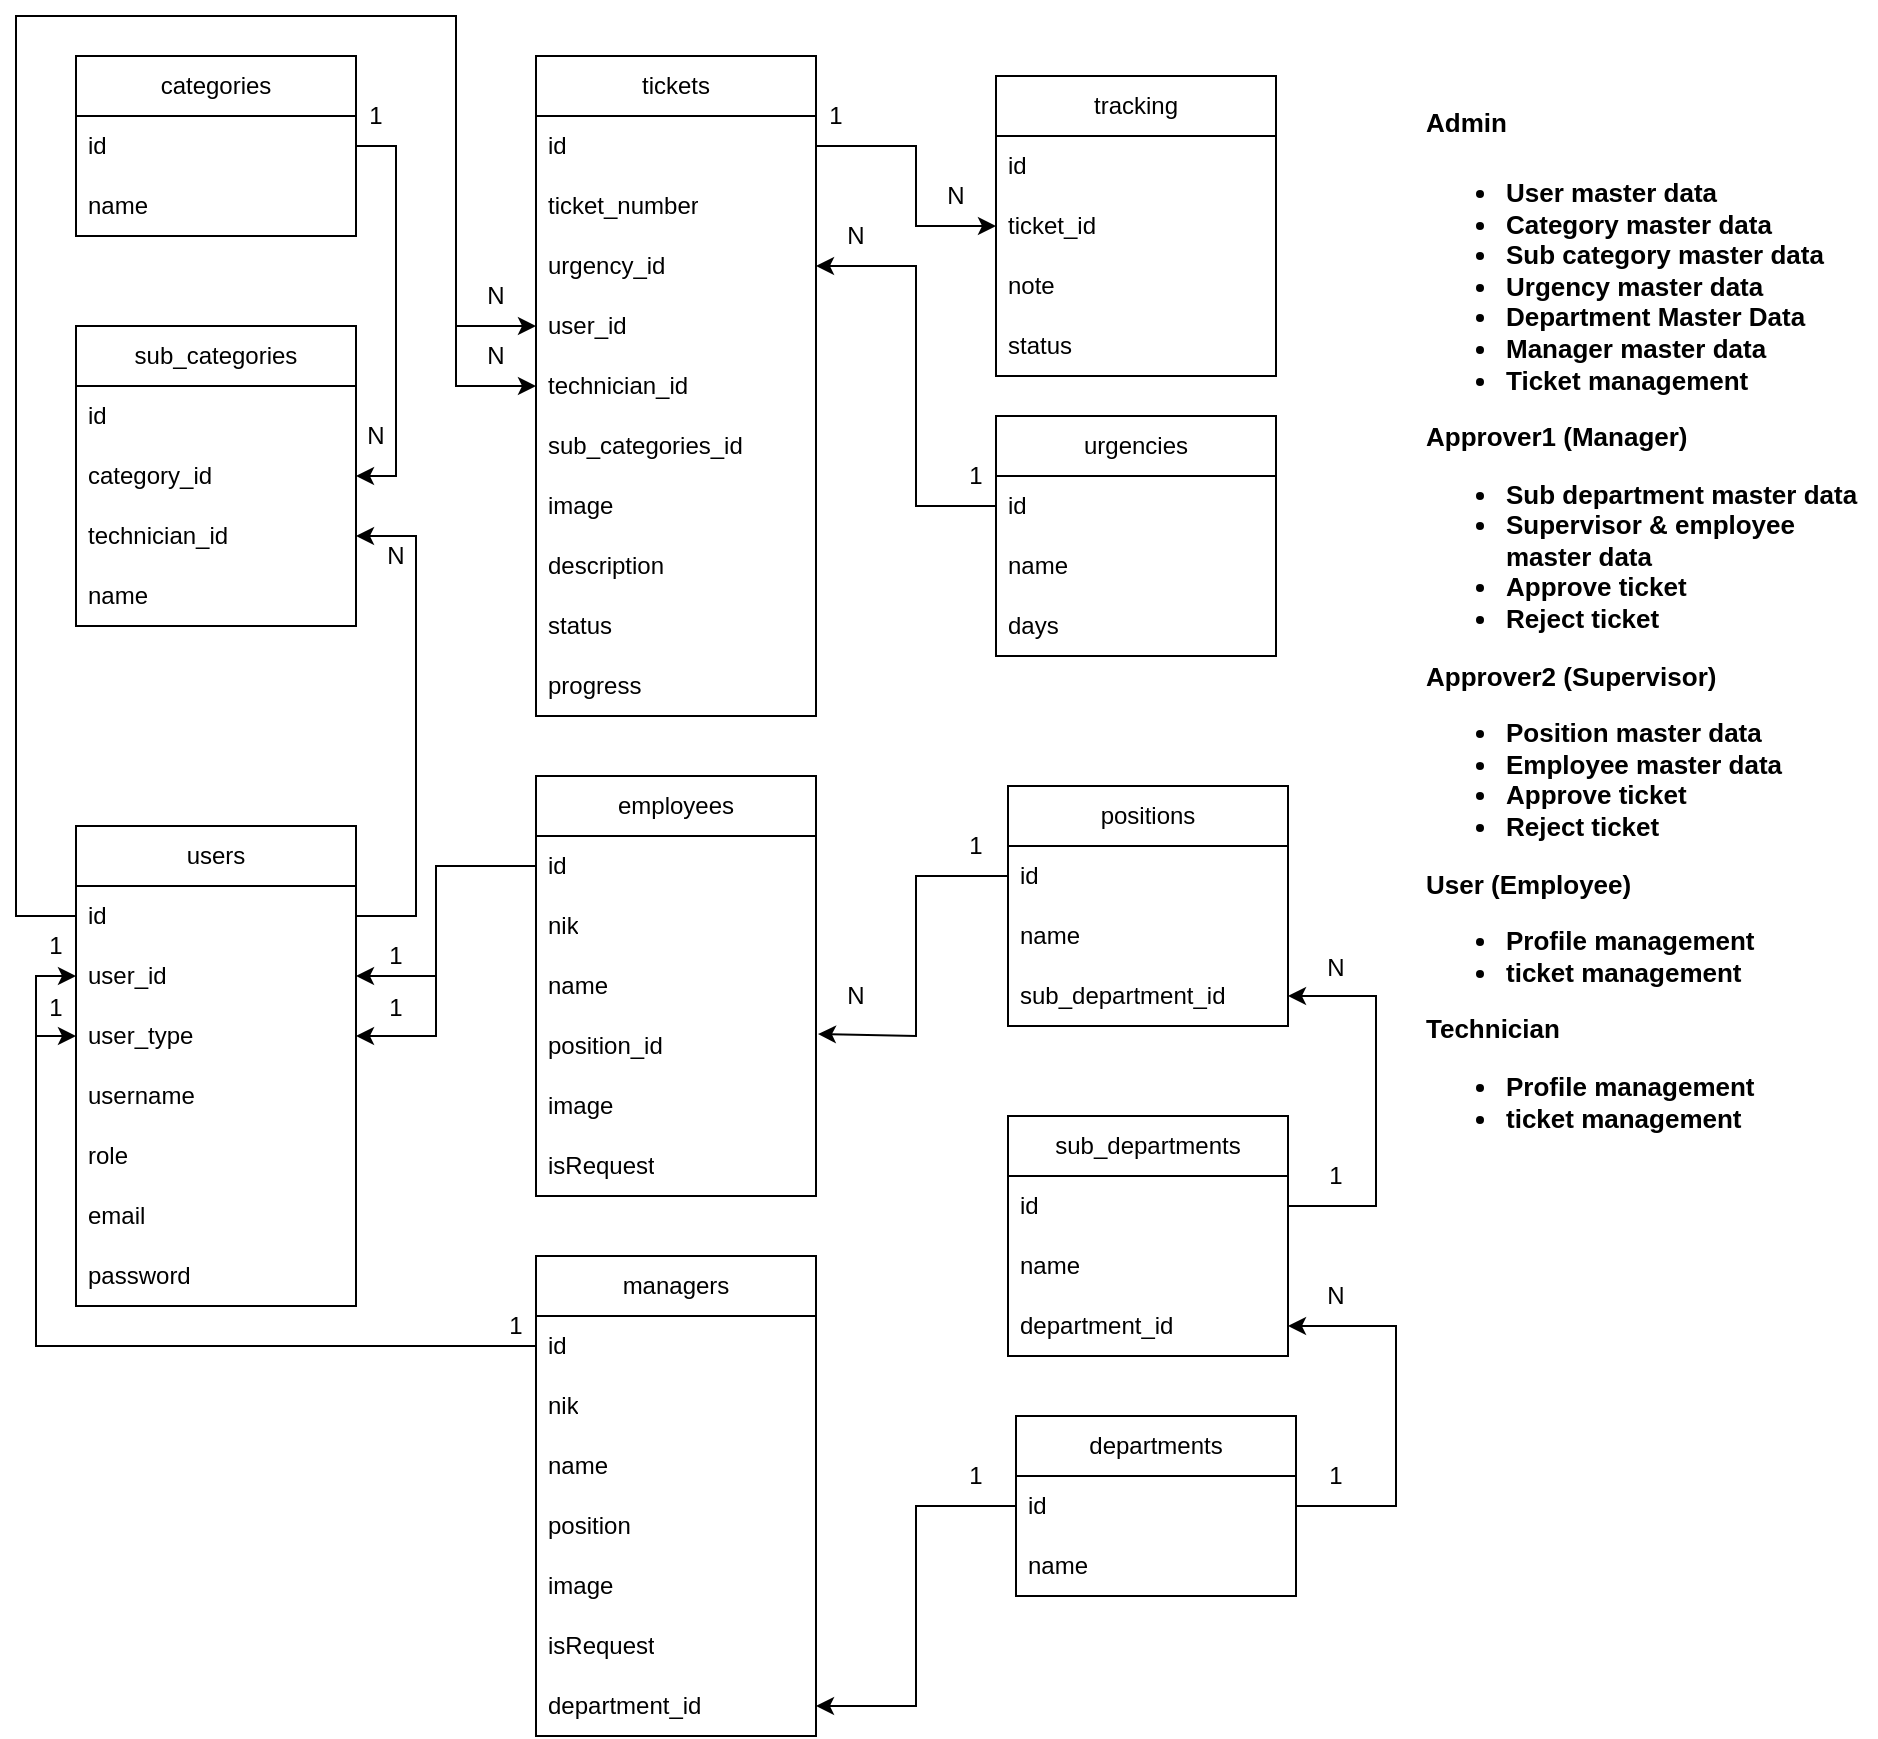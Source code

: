 <mxfile version="20.8.16" type="device"><diagram name="Page-1" id="0EuA_HHqCVJTJ_xs9rzS"><mxGraphModel dx="1036" dy="1723" grid="1" gridSize="10" guides="1" tooltips="1" connect="1" arrows="1" fold="1" page="1" pageScale="1" pageWidth="850" pageHeight="1100" math="0" shadow="0"><root><mxCell id="0"/><mxCell id="1" parent="0"/><mxCell id="qsexXVoCJ8P-9sN_48wS-1" value="users" style="swimlane;fontStyle=0;childLayout=stackLayout;horizontal=1;startSize=30;horizontalStack=0;resizeParent=1;resizeParentMax=0;resizeLast=0;collapsible=1;marginBottom=0;whiteSpace=wrap;html=1;" parent="1" vertex="1"><mxGeometry x="60" y="175" width="140" height="240" as="geometry"/></mxCell><mxCell id="qsexXVoCJ8P-9sN_48wS-2" value="id" style="text;strokeColor=none;fillColor=none;align=left;verticalAlign=middle;spacingLeft=4;spacingRight=4;overflow=hidden;points=[[0,0.5],[1,0.5]];portConstraint=eastwest;rotatable=0;whiteSpace=wrap;html=1;" parent="qsexXVoCJ8P-9sN_48wS-1" vertex="1"><mxGeometry y="30" width="140" height="30" as="geometry"/></mxCell><mxCell id="qsexXVoCJ8P-9sN_48wS-28" value="user_id" style="text;strokeColor=none;fillColor=none;align=left;verticalAlign=middle;spacingLeft=4;spacingRight=4;overflow=hidden;points=[[0,0.5],[1,0.5]];portConstraint=eastwest;rotatable=0;whiteSpace=wrap;html=1;" parent="qsexXVoCJ8P-9sN_48wS-1" vertex="1"><mxGeometry y="60" width="140" height="30" as="geometry"/></mxCell><mxCell id="W1S1gj_elr8ZswR3J34Q-18" value="user_type" style="text;strokeColor=none;fillColor=none;align=left;verticalAlign=middle;spacingLeft=4;spacingRight=4;overflow=hidden;points=[[0,0.5],[1,0.5]];portConstraint=eastwest;rotatable=0;whiteSpace=wrap;html=1;" parent="qsexXVoCJ8P-9sN_48wS-1" vertex="1"><mxGeometry y="90" width="140" height="30" as="geometry"/></mxCell><mxCell id="qsexXVoCJ8P-9sN_48wS-3" value="username" style="text;strokeColor=none;fillColor=none;align=left;verticalAlign=middle;spacingLeft=4;spacingRight=4;overflow=hidden;points=[[0,0.5],[1,0.5]];portConstraint=eastwest;rotatable=0;whiteSpace=wrap;html=1;" parent="qsexXVoCJ8P-9sN_48wS-1" vertex="1"><mxGeometry y="120" width="140" height="30" as="geometry"/></mxCell><mxCell id="LTJpfQezgxCZttNzm3SI-2" value="role" style="text;strokeColor=none;fillColor=none;align=left;verticalAlign=middle;spacingLeft=4;spacingRight=4;overflow=hidden;points=[[0,0.5],[1,0.5]];portConstraint=eastwest;rotatable=0;whiteSpace=wrap;html=1;" parent="qsexXVoCJ8P-9sN_48wS-1" vertex="1"><mxGeometry y="150" width="140" height="30" as="geometry"/></mxCell><mxCell id="qsexXVoCJ8P-9sN_48wS-4" value="email" style="text;strokeColor=none;fillColor=none;align=left;verticalAlign=middle;spacingLeft=4;spacingRight=4;overflow=hidden;points=[[0,0.5],[1,0.5]];portConstraint=eastwest;rotatable=0;whiteSpace=wrap;html=1;" parent="qsexXVoCJ8P-9sN_48wS-1" vertex="1"><mxGeometry y="180" width="140" height="30" as="geometry"/></mxCell><mxCell id="qsexXVoCJ8P-9sN_48wS-5" value="password" style="text;strokeColor=none;fillColor=none;align=left;verticalAlign=middle;spacingLeft=4;spacingRight=4;overflow=hidden;points=[[0,0.5],[1,0.5]];portConstraint=eastwest;rotatable=0;whiteSpace=wrap;html=1;" parent="qsexXVoCJ8P-9sN_48wS-1" vertex="1"><mxGeometry y="210" width="140" height="30" as="geometry"/></mxCell><mxCell id="qsexXVoCJ8P-9sN_48wS-7" value="employees" style="swimlane;fontStyle=0;childLayout=stackLayout;horizontal=1;startSize=30;horizontalStack=0;resizeParent=1;resizeParentMax=0;resizeLast=0;collapsible=1;marginBottom=0;whiteSpace=wrap;html=1;" parent="1" vertex="1"><mxGeometry x="290" y="150" width="140" height="210" as="geometry"/></mxCell><mxCell id="qsexXVoCJ8P-9sN_48wS-8" value="id" style="text;strokeColor=none;fillColor=none;align=left;verticalAlign=middle;spacingLeft=4;spacingRight=4;overflow=hidden;points=[[0,0.5],[1,0.5]];portConstraint=eastwest;rotatable=0;whiteSpace=wrap;html=1;" parent="qsexXVoCJ8P-9sN_48wS-7" vertex="1"><mxGeometry y="30" width="140" height="30" as="geometry"/></mxCell><mxCell id="qsexXVoCJ8P-9sN_48wS-9" value="nik" style="text;strokeColor=none;fillColor=none;align=left;verticalAlign=middle;spacingLeft=4;spacingRight=4;overflow=hidden;points=[[0,0.5],[1,0.5]];portConstraint=eastwest;rotatable=0;whiteSpace=wrap;html=1;" parent="qsexXVoCJ8P-9sN_48wS-7" vertex="1"><mxGeometry y="60" width="140" height="30" as="geometry"/></mxCell><mxCell id="qsexXVoCJ8P-9sN_48wS-10" value="name" style="text;strokeColor=none;fillColor=none;align=left;verticalAlign=middle;spacingLeft=4;spacingRight=4;overflow=hidden;points=[[0,0.5],[1,0.5]];portConstraint=eastwest;rotatable=0;whiteSpace=wrap;html=1;" parent="qsexXVoCJ8P-9sN_48wS-7" vertex="1"><mxGeometry y="90" width="140" height="30" as="geometry"/></mxCell><mxCell id="qsexXVoCJ8P-9sN_48wS-11" value="position_id" style="text;strokeColor=none;fillColor=none;align=left;verticalAlign=middle;spacingLeft=4;spacingRight=4;overflow=hidden;points=[[0,0.5],[1,0.5]];portConstraint=eastwest;rotatable=0;whiteSpace=wrap;html=1;" parent="qsexXVoCJ8P-9sN_48wS-7" vertex="1"><mxGeometry y="120" width="140" height="30" as="geometry"/></mxCell><mxCell id="W1S1gj_elr8ZswR3J34Q-35" value="image" style="text;strokeColor=none;fillColor=none;align=left;verticalAlign=middle;spacingLeft=4;spacingRight=4;overflow=hidden;points=[[0,0.5],[1,0.5]];portConstraint=eastwest;rotatable=0;whiteSpace=wrap;html=1;" parent="qsexXVoCJ8P-9sN_48wS-7" vertex="1"><mxGeometry y="150" width="140" height="30" as="geometry"/></mxCell><mxCell id="W1S1gj_elr8ZswR3J34Q-36" value="isRequest" style="text;strokeColor=none;fillColor=none;align=left;verticalAlign=middle;spacingLeft=4;spacingRight=4;overflow=hidden;points=[[0,0.5],[1,0.5]];portConstraint=eastwest;rotatable=0;whiteSpace=wrap;html=1;" parent="qsexXVoCJ8P-9sN_48wS-7" vertex="1"><mxGeometry y="180" width="140" height="30" as="geometry"/></mxCell><mxCell id="qsexXVoCJ8P-9sN_48wS-21" value="positions" style="swimlane;fontStyle=0;childLayout=stackLayout;horizontal=1;startSize=30;horizontalStack=0;resizeParent=1;resizeParentMax=0;resizeLast=0;collapsible=1;marginBottom=0;whiteSpace=wrap;html=1;" parent="1" vertex="1"><mxGeometry x="526" y="155" width="140" height="120" as="geometry"/></mxCell><mxCell id="qsexXVoCJ8P-9sN_48wS-22" value="id" style="text;strokeColor=none;fillColor=none;align=left;verticalAlign=middle;spacingLeft=4;spacingRight=4;overflow=hidden;points=[[0,0.5],[1,0.5]];portConstraint=eastwest;rotatable=0;whiteSpace=wrap;html=1;" parent="qsexXVoCJ8P-9sN_48wS-21" vertex="1"><mxGeometry y="30" width="140" height="30" as="geometry"/></mxCell><mxCell id="qsexXVoCJ8P-9sN_48wS-23" value="name" style="text;strokeColor=none;fillColor=none;align=left;verticalAlign=middle;spacingLeft=4;spacingRight=4;overflow=hidden;points=[[0,0.5],[1,0.5]];portConstraint=eastwest;rotatable=0;whiteSpace=wrap;html=1;" parent="qsexXVoCJ8P-9sN_48wS-21" vertex="1"><mxGeometry y="60" width="140" height="30" as="geometry"/></mxCell><mxCell id="qsexXVoCJ8P-9sN_48wS-29" value="sub_department_id" style="text;strokeColor=none;fillColor=none;align=left;verticalAlign=middle;spacingLeft=4;spacingRight=4;overflow=hidden;points=[[0,0.5],[1,0.5]];portConstraint=eastwest;rotatable=0;whiteSpace=wrap;html=1;" parent="qsexXVoCJ8P-9sN_48wS-21" vertex="1"><mxGeometry y="90" width="140" height="30" as="geometry"/></mxCell><mxCell id="qsexXVoCJ8P-9sN_48wS-31" value="" style="endArrow=classic;html=1;rounded=0;exitX=0;exitY=0.5;exitDx=0;exitDy=0;entryX=1.007;entryY=0.3;entryDx=0;entryDy=0;entryPerimeter=0;" parent="1" source="qsexXVoCJ8P-9sN_48wS-22" target="qsexXVoCJ8P-9sN_48wS-11" edge="1"><mxGeometry width="50" height="50" relative="1" as="geometry"><mxPoint x="400" y="310" as="sourcePoint"/><mxPoint x="450" y="260" as="targetPoint"/><Array as="points"><mxPoint x="480" y="200"/><mxPoint x="480" y="280"/></Array></mxGeometry></mxCell><mxCell id="qsexXVoCJ8P-9sN_48wS-32" value="" style="endArrow=classic;html=1;rounded=0;exitX=0;exitY=0.5;exitDx=0;exitDy=0;entryX=1;entryY=0.5;entryDx=0;entryDy=0;" parent="1" source="qsexXVoCJ8P-9sN_48wS-8" target="qsexXVoCJ8P-9sN_48wS-28" edge="1"><mxGeometry width="50" height="50" relative="1" as="geometry"><mxPoint x="400" y="310" as="sourcePoint"/><mxPoint x="450" y="260" as="targetPoint"/><Array as="points"><mxPoint x="240" y="195"/><mxPoint x="240" y="220"/><mxPoint x="240" y="250"/></Array></mxGeometry></mxCell><mxCell id="qsexXVoCJ8P-9sN_48wS-34" value="sub_departments" style="swimlane;fontStyle=0;childLayout=stackLayout;horizontal=1;startSize=30;horizontalStack=0;resizeParent=1;resizeParentMax=0;resizeLast=0;collapsible=1;marginBottom=0;whiteSpace=wrap;html=1;" parent="1" vertex="1"><mxGeometry x="526" y="320" width="140" height="120" as="geometry"/></mxCell><mxCell id="qsexXVoCJ8P-9sN_48wS-35" value="id" style="text;strokeColor=none;fillColor=none;align=left;verticalAlign=middle;spacingLeft=4;spacingRight=4;overflow=hidden;points=[[0,0.5],[1,0.5]];portConstraint=eastwest;rotatable=0;whiteSpace=wrap;html=1;" parent="qsexXVoCJ8P-9sN_48wS-34" vertex="1"><mxGeometry y="30" width="140" height="30" as="geometry"/></mxCell><mxCell id="qsexXVoCJ8P-9sN_48wS-36" value="name" style="text;strokeColor=none;fillColor=none;align=left;verticalAlign=middle;spacingLeft=4;spacingRight=4;overflow=hidden;points=[[0,0.5],[1,0.5]];portConstraint=eastwest;rotatable=0;whiteSpace=wrap;html=1;" parent="qsexXVoCJ8P-9sN_48wS-34" vertex="1"><mxGeometry y="60" width="140" height="30" as="geometry"/></mxCell><mxCell id="qsexXVoCJ8P-9sN_48wS-42" value="department_id" style="text;strokeColor=none;fillColor=none;align=left;verticalAlign=middle;spacingLeft=4;spacingRight=4;overflow=hidden;points=[[0,0.5],[1,0.5]];portConstraint=eastwest;rotatable=0;whiteSpace=wrap;html=1;" parent="qsexXVoCJ8P-9sN_48wS-34" vertex="1"><mxGeometry y="90" width="140" height="30" as="geometry"/></mxCell><mxCell id="qsexXVoCJ8P-9sN_48wS-38" value="" style="endArrow=classic;html=1;rounded=0;exitX=1;exitY=0.5;exitDx=0;exitDy=0;entryX=1;entryY=0.5;entryDx=0;entryDy=0;" parent="1" source="qsexXVoCJ8P-9sN_48wS-35" target="qsexXVoCJ8P-9sN_48wS-29" edge="1"><mxGeometry width="50" height="50" relative="1" as="geometry"><mxPoint x="400" y="310" as="sourcePoint"/><mxPoint x="450" y="260" as="targetPoint"/><Array as="points"><mxPoint x="710" y="365"/><mxPoint x="710" y="260"/></Array></mxGeometry></mxCell><mxCell id="qsexXVoCJ8P-9sN_48wS-39" value="departments" style="swimlane;fontStyle=0;childLayout=stackLayout;horizontal=1;startSize=30;horizontalStack=0;resizeParent=1;resizeParentMax=0;resizeLast=0;collapsible=1;marginBottom=0;whiteSpace=wrap;html=1;" parent="1" vertex="1"><mxGeometry x="530" y="470" width="140" height="90" as="geometry"/></mxCell><mxCell id="qsexXVoCJ8P-9sN_48wS-40" value="id" style="text;strokeColor=none;fillColor=none;align=left;verticalAlign=middle;spacingLeft=4;spacingRight=4;overflow=hidden;points=[[0,0.5],[1,0.5]];portConstraint=eastwest;rotatable=0;whiteSpace=wrap;html=1;" parent="qsexXVoCJ8P-9sN_48wS-39" vertex="1"><mxGeometry y="30" width="140" height="30" as="geometry"/></mxCell><mxCell id="qsexXVoCJ8P-9sN_48wS-41" value="name" style="text;strokeColor=none;fillColor=none;align=left;verticalAlign=middle;spacingLeft=4;spacingRight=4;overflow=hidden;points=[[0,0.5],[1,0.5]];portConstraint=eastwest;rotatable=0;whiteSpace=wrap;html=1;" parent="qsexXVoCJ8P-9sN_48wS-39" vertex="1"><mxGeometry y="60" width="140" height="30" as="geometry"/></mxCell><mxCell id="qsexXVoCJ8P-9sN_48wS-43" value="" style="endArrow=classic;html=1;rounded=0;exitX=1;exitY=0.5;exitDx=0;exitDy=0;entryX=1;entryY=0.5;entryDx=0;entryDy=0;" parent="1" source="qsexXVoCJ8P-9sN_48wS-40" target="qsexXVoCJ8P-9sN_48wS-42" edge="1"><mxGeometry width="50" height="50" relative="1" as="geometry"><mxPoint x="400" y="310" as="sourcePoint"/><mxPoint x="450" y="260" as="targetPoint"/><Array as="points"><mxPoint x="720" y="515"/><mxPoint x="720" y="425"/></Array></mxGeometry></mxCell><mxCell id="qsexXVoCJ8P-9sN_48wS-44" value="tickets" style="swimlane;fontStyle=0;childLayout=stackLayout;horizontal=1;startSize=30;horizontalStack=0;resizeParent=1;resizeParentMax=0;resizeLast=0;collapsible=1;marginBottom=0;whiteSpace=wrap;html=1;" parent="1" vertex="1"><mxGeometry x="290" y="-210" width="140" height="330" as="geometry"/></mxCell><mxCell id="qsexXVoCJ8P-9sN_48wS-45" value="id" style="text;strokeColor=none;fillColor=none;align=left;verticalAlign=middle;spacingLeft=4;spacingRight=4;overflow=hidden;points=[[0,0.5],[1,0.5]];portConstraint=eastwest;rotatable=0;whiteSpace=wrap;html=1;" parent="qsexXVoCJ8P-9sN_48wS-44" vertex="1"><mxGeometry y="30" width="140" height="30" as="geometry"/></mxCell><mxCell id="qsexXVoCJ8P-9sN_48wS-46" value="ticket_number" style="text;strokeColor=none;fillColor=none;align=left;verticalAlign=middle;spacingLeft=4;spacingRight=4;overflow=hidden;points=[[0,0.5],[1,0.5]];portConstraint=eastwest;rotatable=0;whiteSpace=wrap;html=1;" parent="qsexXVoCJ8P-9sN_48wS-44" vertex="1"><mxGeometry y="60" width="140" height="30" as="geometry"/></mxCell><mxCell id="qsexXVoCJ8P-9sN_48wS-87" value="urgency_id" style="text;strokeColor=none;fillColor=none;align=left;verticalAlign=middle;spacingLeft=4;spacingRight=4;overflow=hidden;points=[[0,0.5],[1,0.5]];portConstraint=eastwest;rotatable=0;whiteSpace=wrap;html=1;" parent="qsexXVoCJ8P-9sN_48wS-44" vertex="1"><mxGeometry y="90" width="140" height="30" as="geometry"/></mxCell><mxCell id="qsexXVoCJ8P-9sN_48wS-47" value="user_id" style="text;strokeColor=none;fillColor=none;align=left;verticalAlign=middle;spacingLeft=4;spacingRight=4;overflow=hidden;points=[[0,0.5],[1,0.5]];portConstraint=eastwest;rotatable=0;whiteSpace=wrap;html=1;" parent="qsexXVoCJ8P-9sN_48wS-44" vertex="1"><mxGeometry y="120" width="140" height="30" as="geometry"/></mxCell><mxCell id="qsexXVoCJ8P-9sN_48wS-54" value="technician_id" style="text;strokeColor=none;fillColor=none;align=left;verticalAlign=middle;spacingLeft=4;spacingRight=4;overflow=hidden;points=[[0,0.5],[1,0.5]];portConstraint=eastwest;rotatable=0;whiteSpace=wrap;html=1;" parent="qsexXVoCJ8P-9sN_48wS-44" vertex="1"><mxGeometry y="150" width="140" height="30" as="geometry"/></mxCell><mxCell id="qsexXVoCJ8P-9sN_48wS-48" value="sub_categories_id" style="text;strokeColor=none;fillColor=none;align=left;verticalAlign=middle;spacingLeft=4;spacingRight=4;overflow=hidden;points=[[0,0.5],[1,0.5]];portConstraint=eastwest;rotatable=0;whiteSpace=wrap;html=1;" parent="qsexXVoCJ8P-9sN_48wS-44" vertex="1"><mxGeometry y="180" width="140" height="30" as="geometry"/></mxCell><mxCell id="qsexXVoCJ8P-9sN_48wS-49" value="image" style="text;strokeColor=none;fillColor=none;align=left;verticalAlign=middle;spacingLeft=4;spacingRight=4;overflow=hidden;points=[[0,0.5],[1,0.5]];portConstraint=eastwest;rotatable=0;whiteSpace=wrap;html=1;" parent="qsexXVoCJ8P-9sN_48wS-44" vertex="1"><mxGeometry y="210" width="140" height="30" as="geometry"/></mxCell><mxCell id="qsexXVoCJ8P-9sN_48wS-51" value="description" style="text;strokeColor=none;fillColor=none;align=left;verticalAlign=middle;spacingLeft=4;spacingRight=4;overflow=hidden;points=[[0,0.5],[1,0.5]];portConstraint=eastwest;rotatable=0;whiteSpace=wrap;html=1;" parent="qsexXVoCJ8P-9sN_48wS-44" vertex="1"><mxGeometry y="240" width="140" height="30" as="geometry"/></mxCell><mxCell id="qsexXVoCJ8P-9sN_48wS-52" value="status" style="text;strokeColor=none;fillColor=none;align=left;verticalAlign=middle;spacingLeft=4;spacingRight=4;overflow=hidden;points=[[0,0.5],[1,0.5]];portConstraint=eastwest;rotatable=0;whiteSpace=wrap;html=1;" parent="qsexXVoCJ8P-9sN_48wS-44" vertex="1"><mxGeometry y="270" width="140" height="30" as="geometry"/></mxCell><mxCell id="qsexXVoCJ8P-9sN_48wS-53" value="progress" style="text;strokeColor=none;fillColor=none;align=left;verticalAlign=middle;spacingLeft=4;spacingRight=4;overflow=hidden;points=[[0,0.5],[1,0.5]];portConstraint=eastwest;rotatable=0;whiteSpace=wrap;html=1;" parent="qsexXVoCJ8P-9sN_48wS-44" vertex="1"><mxGeometry y="300" width="140" height="30" as="geometry"/></mxCell><mxCell id="qsexXVoCJ8P-9sN_48wS-58" value="categories" style="swimlane;fontStyle=0;childLayout=stackLayout;horizontal=1;startSize=30;horizontalStack=0;resizeParent=1;resizeParentMax=0;resizeLast=0;collapsible=1;marginBottom=0;whiteSpace=wrap;html=1;" parent="1" vertex="1"><mxGeometry x="60" y="-210" width="140" height="90" as="geometry"/></mxCell><mxCell id="qsexXVoCJ8P-9sN_48wS-59" value="id" style="text;strokeColor=none;fillColor=none;align=left;verticalAlign=middle;spacingLeft=4;spacingRight=4;overflow=hidden;points=[[0,0.5],[1,0.5]];portConstraint=eastwest;rotatable=0;whiteSpace=wrap;html=1;" parent="qsexXVoCJ8P-9sN_48wS-58" vertex="1"><mxGeometry y="30" width="140" height="30" as="geometry"/></mxCell><mxCell id="qsexXVoCJ8P-9sN_48wS-60" value="name" style="text;strokeColor=none;fillColor=none;align=left;verticalAlign=middle;spacingLeft=4;spacingRight=4;overflow=hidden;points=[[0,0.5],[1,0.5]];portConstraint=eastwest;rotatable=0;whiteSpace=wrap;html=1;" parent="qsexXVoCJ8P-9sN_48wS-58" vertex="1"><mxGeometry y="60" width="140" height="30" as="geometry"/></mxCell><mxCell id="qsexXVoCJ8P-9sN_48wS-64" value="sub_categories" style="swimlane;fontStyle=0;childLayout=stackLayout;horizontal=1;startSize=30;horizontalStack=0;resizeParent=1;resizeParentMax=0;resizeLast=0;collapsible=1;marginBottom=0;whiteSpace=wrap;html=1;" parent="1" vertex="1"><mxGeometry x="60" y="-75" width="140" height="150" as="geometry"/></mxCell><mxCell id="qsexXVoCJ8P-9sN_48wS-65" value="id" style="text;strokeColor=none;fillColor=none;align=left;verticalAlign=middle;spacingLeft=4;spacingRight=4;overflow=hidden;points=[[0,0.5],[1,0.5]];portConstraint=eastwest;rotatable=0;whiteSpace=wrap;html=1;" parent="qsexXVoCJ8P-9sN_48wS-64" vertex="1"><mxGeometry y="30" width="140" height="30" as="geometry"/></mxCell><mxCell id="qsexXVoCJ8P-9sN_48wS-67" value="category_id" style="text;strokeColor=none;fillColor=none;align=left;verticalAlign=middle;spacingLeft=4;spacingRight=4;overflow=hidden;points=[[0,0.5],[1,0.5]];portConstraint=eastwest;rotatable=0;whiteSpace=wrap;html=1;" parent="qsexXVoCJ8P-9sN_48wS-64" vertex="1"><mxGeometry y="60" width="140" height="30" as="geometry"/></mxCell><mxCell id="W1S1gj_elr8ZswR3J34Q-43" value="technician_id" style="text;strokeColor=none;fillColor=none;align=left;verticalAlign=middle;spacingLeft=4;spacingRight=4;overflow=hidden;points=[[0,0.5],[1,0.5]];portConstraint=eastwest;rotatable=0;whiteSpace=wrap;html=1;" parent="qsexXVoCJ8P-9sN_48wS-64" vertex="1"><mxGeometry y="90" width="140" height="30" as="geometry"/></mxCell><mxCell id="qsexXVoCJ8P-9sN_48wS-66" value="name" style="text;strokeColor=none;fillColor=none;align=left;verticalAlign=middle;spacingLeft=4;spacingRight=4;overflow=hidden;points=[[0,0.5],[1,0.5]];portConstraint=eastwest;rotatable=0;whiteSpace=wrap;html=1;" parent="qsexXVoCJ8P-9sN_48wS-64" vertex="1"><mxGeometry y="120" width="140" height="30" as="geometry"/></mxCell><mxCell id="qsexXVoCJ8P-9sN_48wS-70" value="tracking" style="swimlane;fontStyle=0;childLayout=stackLayout;horizontal=1;startSize=30;horizontalStack=0;resizeParent=1;resizeParentMax=0;resizeLast=0;collapsible=1;marginBottom=0;whiteSpace=wrap;html=1;" parent="1" vertex="1"><mxGeometry x="520" y="-200" width="140" height="150" as="geometry"/></mxCell><mxCell id="qsexXVoCJ8P-9sN_48wS-71" value="id" style="text;strokeColor=none;fillColor=none;align=left;verticalAlign=middle;spacingLeft=4;spacingRight=4;overflow=hidden;points=[[0,0.5],[1,0.5]];portConstraint=eastwest;rotatable=0;whiteSpace=wrap;html=1;" parent="qsexXVoCJ8P-9sN_48wS-70" vertex="1"><mxGeometry y="30" width="140" height="30" as="geometry"/></mxCell><mxCell id="qsexXVoCJ8P-9sN_48wS-80" value="ticket_id" style="text;strokeColor=none;fillColor=none;align=left;verticalAlign=middle;spacingLeft=4;spacingRight=4;overflow=hidden;points=[[0,0.5],[1,0.5]];portConstraint=eastwest;rotatable=0;whiteSpace=wrap;html=1;" parent="qsexXVoCJ8P-9sN_48wS-70" vertex="1"><mxGeometry y="60" width="140" height="30" as="geometry"/></mxCell><mxCell id="qsexXVoCJ8P-9sN_48wS-72" value="note" style="text;strokeColor=none;fillColor=none;align=left;verticalAlign=middle;spacingLeft=4;spacingRight=4;overflow=hidden;points=[[0,0.5],[1,0.5]];portConstraint=eastwest;rotatable=0;whiteSpace=wrap;html=1;" parent="qsexXVoCJ8P-9sN_48wS-70" vertex="1"><mxGeometry y="90" width="140" height="30" as="geometry"/></mxCell><mxCell id="qsexXVoCJ8P-9sN_48wS-73" value="status" style="text;strokeColor=none;fillColor=none;align=left;verticalAlign=middle;spacingLeft=4;spacingRight=4;overflow=hidden;points=[[0,0.5],[1,0.5]];portConstraint=eastwest;rotatable=0;whiteSpace=wrap;html=1;" parent="qsexXVoCJ8P-9sN_48wS-70" vertex="1"><mxGeometry y="120" width="140" height="30" as="geometry"/></mxCell><mxCell id="qsexXVoCJ8P-9sN_48wS-81" value="" style="endArrow=classic;html=1;rounded=0;exitX=1;exitY=0.5;exitDx=0;exitDy=0;entryX=0;entryY=0.5;entryDx=0;entryDy=0;" parent="1" source="qsexXVoCJ8P-9sN_48wS-45" target="qsexXVoCJ8P-9sN_48wS-80" edge="1"><mxGeometry width="50" height="50" relative="1" as="geometry"><mxPoint x="290" y="70" as="sourcePoint"/><mxPoint x="340" y="20" as="targetPoint"/><Array as="points"><mxPoint x="480" y="-165"/><mxPoint x="480" y="-125"/></Array></mxGeometry></mxCell><mxCell id="qsexXVoCJ8P-9sN_48wS-82" value="urgencies" style="swimlane;fontStyle=0;childLayout=stackLayout;horizontal=1;startSize=30;horizontalStack=0;resizeParent=1;resizeParentMax=0;resizeLast=0;collapsible=1;marginBottom=0;whiteSpace=wrap;html=1;" parent="1" vertex="1"><mxGeometry x="520" y="-30" width="140" height="120" as="geometry"/></mxCell><mxCell id="qsexXVoCJ8P-9sN_48wS-83" value="id" style="text;strokeColor=none;fillColor=none;align=left;verticalAlign=middle;spacingLeft=4;spacingRight=4;overflow=hidden;points=[[0,0.5],[1,0.5]];portConstraint=eastwest;rotatable=0;whiteSpace=wrap;html=1;" parent="qsexXVoCJ8P-9sN_48wS-82" vertex="1"><mxGeometry y="30" width="140" height="30" as="geometry"/></mxCell><mxCell id="qsexXVoCJ8P-9sN_48wS-84" value="name" style="text;strokeColor=none;fillColor=none;align=left;verticalAlign=middle;spacingLeft=4;spacingRight=4;overflow=hidden;points=[[0,0.5],[1,0.5]];portConstraint=eastwest;rotatable=0;whiteSpace=wrap;html=1;" parent="qsexXVoCJ8P-9sN_48wS-82" vertex="1"><mxGeometry y="60" width="140" height="30" as="geometry"/></mxCell><mxCell id="qsexXVoCJ8P-9sN_48wS-85" value="days" style="text;strokeColor=none;fillColor=none;align=left;verticalAlign=middle;spacingLeft=4;spacingRight=4;overflow=hidden;points=[[0,0.5],[1,0.5]];portConstraint=eastwest;rotatable=0;whiteSpace=wrap;html=1;" parent="qsexXVoCJ8P-9sN_48wS-82" vertex="1"><mxGeometry y="90" width="140" height="30" as="geometry"/></mxCell><mxCell id="qsexXVoCJ8P-9sN_48wS-88" value="" style="endArrow=classic;html=1;rounded=0;entryX=1;entryY=0.5;entryDx=0;entryDy=0;exitX=0;exitY=0.5;exitDx=0;exitDy=0;" parent="1" source="qsexXVoCJ8P-9sN_48wS-83" target="qsexXVoCJ8P-9sN_48wS-87" edge="1"><mxGeometry width="50" height="50" relative="1" as="geometry"><mxPoint x="290" y="-40" as="sourcePoint"/><mxPoint x="340" y="-90" as="targetPoint"/><Array as="points"><mxPoint x="480" y="15"/><mxPoint x="480" y="-105"/></Array></mxGeometry></mxCell><mxCell id="qsexXVoCJ8P-9sN_48wS-89" value="1" style="text;html=1;strokeColor=none;fillColor=none;align=center;verticalAlign=middle;whiteSpace=wrap;rounded=0;" parent="1" vertex="1"><mxGeometry x="680" y="490" width="20" height="20" as="geometry"/></mxCell><mxCell id="qsexXVoCJ8P-9sN_48wS-90" value="N" style="text;html=1;strokeColor=none;fillColor=none;align=center;verticalAlign=middle;whiteSpace=wrap;rounded=0;" parent="1" vertex="1"><mxGeometry x="680" y="400" width="20" height="20" as="geometry"/></mxCell><mxCell id="qsexXVoCJ8P-9sN_48wS-91" value="1" style="text;html=1;strokeColor=none;fillColor=none;align=center;verticalAlign=middle;whiteSpace=wrap;rounded=0;" parent="1" vertex="1"><mxGeometry x="680" y="340" width="20" height="20" as="geometry"/></mxCell><mxCell id="qsexXVoCJ8P-9sN_48wS-92" value="N" style="text;html=1;strokeColor=none;fillColor=none;align=center;verticalAlign=middle;whiteSpace=wrap;rounded=0;" parent="1" vertex="1"><mxGeometry x="680" y="236" width="20" height="20" as="geometry"/></mxCell><mxCell id="qsexXVoCJ8P-9sN_48wS-93" value="1" style="text;html=1;strokeColor=none;fillColor=none;align=center;verticalAlign=middle;whiteSpace=wrap;rounded=0;" parent="1" vertex="1"><mxGeometry x="500" y="175" width="20" height="20" as="geometry"/></mxCell><mxCell id="qsexXVoCJ8P-9sN_48wS-94" value="N" style="text;html=1;strokeColor=none;fillColor=none;align=center;verticalAlign=middle;whiteSpace=wrap;rounded=0;" parent="1" vertex="1"><mxGeometry x="440" y="250" width="20" height="20" as="geometry"/></mxCell><mxCell id="qsexXVoCJ8P-9sN_48wS-96" value="1" style="text;html=1;strokeColor=none;fillColor=none;align=center;verticalAlign=middle;whiteSpace=wrap;rounded=0;" parent="1" vertex="1"><mxGeometry x="210" y="230" width="20" height="20" as="geometry"/></mxCell><mxCell id="qsexXVoCJ8P-9sN_48wS-101" value="1" style="text;html=1;strokeColor=none;fillColor=none;align=center;verticalAlign=middle;whiteSpace=wrap;rounded=0;" parent="1" vertex="1"><mxGeometry x="430" y="-190" width="20" height="20" as="geometry"/></mxCell><mxCell id="qsexXVoCJ8P-9sN_48wS-102" value="N" style="text;html=1;strokeColor=none;fillColor=none;align=center;verticalAlign=middle;whiteSpace=wrap;rounded=0;" parent="1" vertex="1"><mxGeometry x="490" y="-150" width="20" height="20" as="geometry"/></mxCell><mxCell id="qsexXVoCJ8P-9sN_48wS-103" value="N" style="text;html=1;strokeColor=none;fillColor=none;align=center;verticalAlign=middle;whiteSpace=wrap;rounded=0;" parent="1" vertex="1"><mxGeometry x="440" y="-130" width="20" height="20" as="geometry"/></mxCell><mxCell id="qsexXVoCJ8P-9sN_48wS-104" value="1" style="text;html=1;strokeColor=none;fillColor=none;align=center;verticalAlign=middle;whiteSpace=wrap;rounded=0;" parent="1" vertex="1"><mxGeometry x="500" y="-10" width="20" height="20" as="geometry"/></mxCell><mxCell id="qsexXVoCJ8P-9sN_48wS-107" value="N" style="text;html=1;strokeColor=none;fillColor=none;align=center;verticalAlign=middle;whiteSpace=wrap;rounded=0;" parent="1" vertex="1"><mxGeometry x="260" y="-100" width="20" height="20" as="geometry"/></mxCell><mxCell id="LTJpfQezgxCZttNzm3SI-1" value="&lt;h1&gt;&lt;b style=&quot;font-size: 13px; background-color: initial;&quot;&gt;Admin&lt;/b&gt;&lt;br&gt;&lt;/h1&gt;&lt;div style=&quot;font-size: 13px;&quot;&gt;&lt;ul style=&quot;&quot;&gt;&lt;li&gt;&lt;b style=&quot;&quot;&gt;&lt;font style=&quot;font-size: 13px;&quot;&gt;User master data&lt;/font&gt;&lt;/b&gt;&lt;/li&gt;&lt;li&gt;&lt;b style=&quot;&quot;&gt;&lt;font style=&quot;font-size: 13px;&quot;&gt;Category master data&lt;/font&gt;&lt;/b&gt;&lt;/li&gt;&lt;li&gt;&lt;b style=&quot;&quot;&gt;&lt;font style=&quot;font-size: 13px;&quot;&gt;Sub category master data&lt;/font&gt;&lt;/b&gt;&lt;/li&gt;&lt;li&gt;&lt;b style=&quot;&quot;&gt;&lt;font style=&quot;font-size: 13px;&quot;&gt;Urgency master data&lt;/font&gt;&lt;/b&gt;&lt;/li&gt;&lt;li&gt;&lt;b style=&quot;&quot;&gt;&lt;font style=&quot;font-size: 13px;&quot;&gt;Department Master Data&lt;/font&gt;&lt;/b&gt;&lt;/li&gt;&lt;li&gt;&lt;b style=&quot;&quot;&gt;&lt;font style=&quot;font-size: 13px;&quot;&gt;Manager master data&lt;/font&gt;&lt;/b&gt;&lt;/li&gt;&lt;li&gt;&lt;b style=&quot;&quot;&gt;&lt;font style=&quot;font-size: 13px;&quot;&gt;Ticket management&amp;nbsp;&lt;/font&gt;&lt;/b&gt;&lt;/li&gt;&lt;/ul&gt;&lt;/div&gt;&lt;div style=&quot;font-size: 13px;&quot;&gt;&lt;b&gt;&lt;font style=&quot;font-size: 13px;&quot;&gt;Approver1 (Manager)&lt;/font&gt;&lt;/b&gt;&lt;/div&gt;&lt;div style=&quot;font-size: 13px;&quot;&gt;&lt;ul&gt;&lt;li&gt;&lt;b&gt;&lt;font style=&quot;font-size: 13px;&quot;&gt;Sub department master data&lt;/font&gt;&lt;/b&gt;&lt;/li&gt;&lt;li&gt;&lt;b&gt;&lt;font style=&quot;font-size: 13px;&quot;&gt;Supervisor &amp;amp; employee master data&lt;/font&gt;&lt;/b&gt;&lt;/li&gt;&lt;li&gt;&lt;b&gt;&lt;font style=&quot;font-size: 13px;&quot;&gt;Approve ticket&lt;/font&gt;&lt;/b&gt;&lt;/li&gt;&lt;li&gt;&lt;b&gt;&lt;font style=&quot;font-size: 13px;&quot;&gt;Reject ticket&lt;/font&gt;&lt;/b&gt;&lt;/li&gt;&lt;/ul&gt;&lt;div&gt;&lt;div style=&quot;border-color: var(--border-color);&quot;&gt;&lt;b style=&quot;border-color: var(--border-color);&quot;&gt;&lt;font style=&quot;font-size: 13px;&quot;&gt;Approver2 (Supervisor)&lt;/font&gt;&lt;/b&gt;&lt;/div&gt;&lt;div style=&quot;border-color: var(--border-color);&quot;&gt;&lt;ul style=&quot;border-color: var(--border-color);&quot;&gt;&lt;li style=&quot;border-color: var(--border-color);&quot;&gt;&lt;b style=&quot;border-color: var(--border-color);&quot;&gt;&lt;font style=&quot;font-size: 13px;&quot;&gt;Position master data&lt;/font&gt;&lt;/b&gt;&lt;/li&gt;&lt;li style=&quot;border-color: var(--border-color);&quot;&gt;&lt;b style=&quot;border-color: var(--border-color);&quot;&gt;&lt;font style=&quot;font-size: 13px;&quot;&gt;Employee master data&lt;/font&gt;&lt;/b&gt;&lt;/li&gt;&lt;li style=&quot;border-color: var(--border-color);&quot;&gt;&lt;b style=&quot;border-color: var(--border-color);&quot;&gt;&lt;font style=&quot;font-size: 13px;&quot;&gt;Approve ticket&lt;/font&gt;&lt;/b&gt;&lt;/li&gt;&lt;li style=&quot;border-color: var(--border-color);&quot;&gt;&lt;b style=&quot;border-color: var(--border-color);&quot;&gt;&lt;font style=&quot;font-size: 13px;&quot;&gt;Reject ticket&lt;/font&gt;&lt;/b&gt;&lt;/li&gt;&lt;/ul&gt;&lt;/div&gt;&lt;/div&gt;&lt;/div&gt;&lt;div style=&quot;font-size: 13px;&quot;&gt;&lt;b&gt;&lt;font style=&quot;font-size: 13px;&quot;&gt;User (Employee)&lt;/font&gt;&lt;/b&gt;&lt;/div&gt;&lt;div style=&quot;font-size: 13px;&quot;&gt;&lt;ul&gt;&lt;li&gt;&lt;b&gt;&lt;font style=&quot;font-size: 13px;&quot;&gt;Profile management&lt;/font&gt;&lt;/b&gt;&lt;/li&gt;&lt;li&gt;&lt;b&gt;&lt;font style=&quot;font-size: 13px;&quot;&gt;ticket management&lt;/font&gt;&lt;/b&gt;&lt;/li&gt;&lt;/ul&gt;&lt;/div&gt;&lt;div style=&quot;font-size: 13px;&quot;&gt;&lt;b style=&quot;&quot;&gt;&lt;font style=&quot;font-size: 13px;&quot;&gt;Technician&lt;/font&gt;&lt;/b&gt;&lt;/div&gt;&lt;div style=&quot;font-size: 13px;&quot;&gt;&lt;ul style=&quot;&quot;&gt;&lt;li style=&quot;&quot;&gt;&lt;b&gt;&lt;font style=&quot;font-size: 13px;&quot;&gt;Profile management&lt;/font&gt;&lt;/b&gt;&lt;/li&gt;&lt;li style=&quot;&quot;&gt;&lt;b style=&quot;&quot;&gt;&lt;font style=&quot;font-size: 13px;&quot;&gt;ticket management&lt;/font&gt;&lt;/b&gt;&lt;/li&gt;&lt;/ul&gt;&lt;/div&gt;" style="text;html=1;strokeColor=none;fillColor=none;spacing=5;spacingTop=-20;whiteSpace=wrap;overflow=hidden;rounded=0;" parent="1" vertex="1"><mxGeometry x="730" y="-200" width="230" height="570" as="geometry"/></mxCell><mxCell id="W1S1gj_elr8ZswR3J34Q-6" value="managers" style="swimlane;fontStyle=0;childLayout=stackLayout;horizontal=1;startSize=30;horizontalStack=0;resizeParent=1;resizeParentMax=0;resizeLast=0;collapsible=1;marginBottom=0;whiteSpace=wrap;html=1;" parent="1" vertex="1"><mxGeometry x="290" y="390" width="140" height="240" as="geometry"/></mxCell><mxCell id="W1S1gj_elr8ZswR3J34Q-7" value="id" style="text;strokeColor=none;fillColor=none;align=left;verticalAlign=middle;spacingLeft=4;spacingRight=4;overflow=hidden;points=[[0,0.5],[1,0.5]];portConstraint=eastwest;rotatable=0;whiteSpace=wrap;html=1;" parent="W1S1gj_elr8ZswR3J34Q-6" vertex="1"><mxGeometry y="30" width="140" height="30" as="geometry"/></mxCell><mxCell id="W1S1gj_elr8ZswR3J34Q-8" value="nik" style="text;strokeColor=none;fillColor=none;align=left;verticalAlign=middle;spacingLeft=4;spacingRight=4;overflow=hidden;points=[[0,0.5],[1,0.5]];portConstraint=eastwest;rotatable=0;whiteSpace=wrap;html=1;" parent="W1S1gj_elr8ZswR3J34Q-6" vertex="1"><mxGeometry y="60" width="140" height="30" as="geometry"/></mxCell><mxCell id="W1S1gj_elr8ZswR3J34Q-9" value="name" style="text;strokeColor=none;fillColor=none;align=left;verticalAlign=middle;spacingLeft=4;spacingRight=4;overflow=hidden;points=[[0,0.5],[1,0.5]];portConstraint=eastwest;rotatable=0;whiteSpace=wrap;html=1;" parent="W1S1gj_elr8ZswR3J34Q-6" vertex="1"><mxGeometry y="90" width="140" height="30" as="geometry"/></mxCell><mxCell id="W1S1gj_elr8ZswR3J34Q-29" value="position" style="text;strokeColor=none;fillColor=none;align=left;verticalAlign=middle;spacingLeft=4;spacingRight=4;overflow=hidden;points=[[0,0.5],[1,0.5]];portConstraint=eastwest;rotatable=0;whiteSpace=wrap;html=1;" parent="W1S1gj_elr8ZswR3J34Q-6" vertex="1"><mxGeometry y="120" width="140" height="30" as="geometry"/></mxCell><mxCell id="W1S1gj_elr8ZswR3J34Q-42" value="image" style="text;strokeColor=none;fillColor=none;align=left;verticalAlign=middle;spacingLeft=4;spacingRight=4;overflow=hidden;points=[[0,0.5],[1,0.5]];portConstraint=eastwest;rotatable=0;whiteSpace=wrap;html=1;" parent="W1S1gj_elr8ZswR3J34Q-6" vertex="1"><mxGeometry y="150" width="140" height="30" as="geometry"/></mxCell><mxCell id="W1S1gj_elr8ZswR3J34Q-53" value="isRequest" style="text;strokeColor=none;fillColor=none;align=left;verticalAlign=middle;spacingLeft=4;spacingRight=4;overflow=hidden;points=[[0,0.5],[1,0.5]];portConstraint=eastwest;rotatable=0;whiteSpace=wrap;html=1;" parent="W1S1gj_elr8ZswR3J34Q-6" vertex="1"><mxGeometry y="180" width="140" height="30" as="geometry"/></mxCell><mxCell id="W1S1gj_elr8ZswR3J34Q-10" value="department_id&amp;nbsp;" style="text;strokeColor=none;fillColor=none;align=left;verticalAlign=middle;spacingLeft=4;spacingRight=4;overflow=hidden;points=[[0,0.5],[1,0.5]];portConstraint=eastwest;rotatable=0;whiteSpace=wrap;html=1;" parent="W1S1gj_elr8ZswR3J34Q-6" vertex="1"><mxGeometry y="210" width="140" height="30" as="geometry"/></mxCell><mxCell id="W1S1gj_elr8ZswR3J34Q-15" value="" style="edgeStyle=orthogonalEdgeStyle;rounded=0;orthogonalLoop=1;jettySize=auto;html=1;entryX=1;entryY=0.5;entryDx=0;entryDy=0;" parent="1" source="qsexXVoCJ8P-9sN_48wS-40" target="W1S1gj_elr8ZswR3J34Q-10" edge="1"><mxGeometry relative="1" as="geometry"/></mxCell><mxCell id="W1S1gj_elr8ZswR3J34Q-16" value="1" style="text;html=1;strokeColor=none;fillColor=none;align=center;verticalAlign=middle;whiteSpace=wrap;rounded=0;" parent="1" vertex="1"><mxGeometry x="500" y="490" width="20" height="20" as="geometry"/></mxCell><mxCell id="W1S1gj_elr8ZswR3J34Q-23" value="1" style="text;html=1;strokeColor=none;fillColor=none;align=center;verticalAlign=middle;whiteSpace=wrap;rounded=0;" parent="1" vertex="1"><mxGeometry x="270" y="415" width="20" height="20" as="geometry"/></mxCell><mxCell id="W1S1gj_elr8ZswR3J34Q-25" value="1" style="text;html=1;strokeColor=none;fillColor=none;align=center;verticalAlign=middle;whiteSpace=wrap;rounded=0;" parent="1" vertex="1"><mxGeometry x="210" y="256" width="20" height="20" as="geometry"/></mxCell><mxCell id="W1S1gj_elr8ZswR3J34Q-28" style="edgeStyle=orthogonalEdgeStyle;rounded=0;orthogonalLoop=1;jettySize=auto;html=1;entryX=1;entryY=0.5;entryDx=0;entryDy=0;" parent="1" source="qsexXVoCJ8P-9sN_48wS-8" target="W1S1gj_elr8ZswR3J34Q-18" edge="1"><mxGeometry relative="1" as="geometry"><Array as="points"><mxPoint x="240" y="195"/><mxPoint x="240" y="280"/></Array></mxGeometry></mxCell><mxCell id="W1S1gj_elr8ZswR3J34Q-45" value="N" style="text;html=1;strokeColor=none;fillColor=none;align=center;verticalAlign=middle;whiteSpace=wrap;rounded=0;" parent="1" vertex="1"><mxGeometry x="210" y="30" width="20" height="20" as="geometry"/></mxCell><mxCell id="W1S1gj_elr8ZswR3J34Q-46" style="edgeStyle=orthogonalEdgeStyle;rounded=0;orthogonalLoop=1;jettySize=auto;html=1;entryX=1;entryY=0.5;entryDx=0;entryDy=0;" parent="1" source="qsexXVoCJ8P-9sN_48wS-59" target="qsexXVoCJ8P-9sN_48wS-67" edge="1"><mxGeometry relative="1" as="geometry"><Array as="points"><mxPoint x="220" y="-165"/><mxPoint x="220"/></Array></mxGeometry></mxCell><mxCell id="W1S1gj_elr8ZswR3J34Q-47" value="1" style="text;html=1;strokeColor=none;fillColor=none;align=center;verticalAlign=middle;whiteSpace=wrap;rounded=0;" parent="1" vertex="1"><mxGeometry x="200" y="-190" width="20" height="20" as="geometry"/></mxCell><mxCell id="W1S1gj_elr8ZswR3J34Q-48" value="N" style="text;html=1;strokeColor=none;fillColor=none;align=center;verticalAlign=middle;whiteSpace=wrap;rounded=0;" parent="1" vertex="1"><mxGeometry x="200" y="-30" width="20" height="20" as="geometry"/></mxCell><mxCell id="_Gbxv3LrM56NMxOFWKjv-1" style="edgeStyle=orthogonalEdgeStyle;rounded=0;orthogonalLoop=1;jettySize=auto;html=1;entryX=0;entryY=0.5;entryDx=0;entryDy=0;" edge="1" parent="1" source="qsexXVoCJ8P-9sN_48wS-2" target="qsexXVoCJ8P-9sN_48wS-47"><mxGeometry relative="1" as="geometry"><Array as="points"><mxPoint x="30" y="220"/><mxPoint x="30" y="-230"/><mxPoint x="250" y="-230"/><mxPoint x="250" y="-75"/></Array></mxGeometry></mxCell><mxCell id="_Gbxv3LrM56NMxOFWKjv-2" style="edgeStyle=orthogonalEdgeStyle;rounded=0;orthogonalLoop=1;jettySize=auto;html=1;entryX=0;entryY=0.5;entryDx=0;entryDy=0;" edge="1" parent="1" source="W1S1gj_elr8ZswR3J34Q-7" target="qsexXVoCJ8P-9sN_48wS-28"><mxGeometry relative="1" as="geometry"/></mxCell><mxCell id="_Gbxv3LrM56NMxOFWKjv-3" style="edgeStyle=orthogonalEdgeStyle;rounded=0;orthogonalLoop=1;jettySize=auto;html=1;entryX=0;entryY=0.5;entryDx=0;entryDy=0;" edge="1" parent="1" source="W1S1gj_elr8ZswR3J34Q-7" target="W1S1gj_elr8ZswR3J34Q-18"><mxGeometry relative="1" as="geometry"/></mxCell><mxCell id="_Gbxv3LrM56NMxOFWKjv-4" value="1" style="text;html=1;strokeColor=none;fillColor=none;align=center;verticalAlign=middle;whiteSpace=wrap;rounded=0;" vertex="1" parent="1"><mxGeometry x="40" y="225" width="20" height="20" as="geometry"/></mxCell><mxCell id="_Gbxv3LrM56NMxOFWKjv-5" value="1" style="text;html=1;strokeColor=none;fillColor=none;align=center;verticalAlign=middle;whiteSpace=wrap;rounded=0;" vertex="1" parent="1"><mxGeometry x="40" y="256" width="20" height="20" as="geometry"/></mxCell><mxCell id="_Gbxv3LrM56NMxOFWKjv-6" style="edgeStyle=orthogonalEdgeStyle;rounded=0;orthogonalLoop=1;jettySize=auto;html=1;" edge="1" parent="1" source="qsexXVoCJ8P-9sN_48wS-2" target="W1S1gj_elr8ZswR3J34Q-43"><mxGeometry relative="1" as="geometry"><Array as="points"><mxPoint x="230" y="220"/><mxPoint x="230" y="30"/></Array></mxGeometry></mxCell><mxCell id="_Gbxv3LrM56NMxOFWKjv-7" style="edgeStyle=orthogonalEdgeStyle;rounded=0;orthogonalLoop=1;jettySize=auto;html=1;entryX=0;entryY=0.5;entryDx=0;entryDy=0;" edge="1" parent="1" source="qsexXVoCJ8P-9sN_48wS-2" target="qsexXVoCJ8P-9sN_48wS-54"><mxGeometry relative="1" as="geometry"><Array as="points"><mxPoint x="30" y="220"/><mxPoint x="30" y="-230"/><mxPoint x="250" y="-230"/><mxPoint x="250" y="-45"/></Array></mxGeometry></mxCell><mxCell id="_Gbxv3LrM56NMxOFWKjv-8" value="N" style="text;html=1;strokeColor=none;fillColor=none;align=center;verticalAlign=middle;whiteSpace=wrap;rounded=0;" vertex="1" parent="1"><mxGeometry x="260" y="-70" width="20" height="20" as="geometry"/></mxCell></root></mxGraphModel></diagram></mxfile>